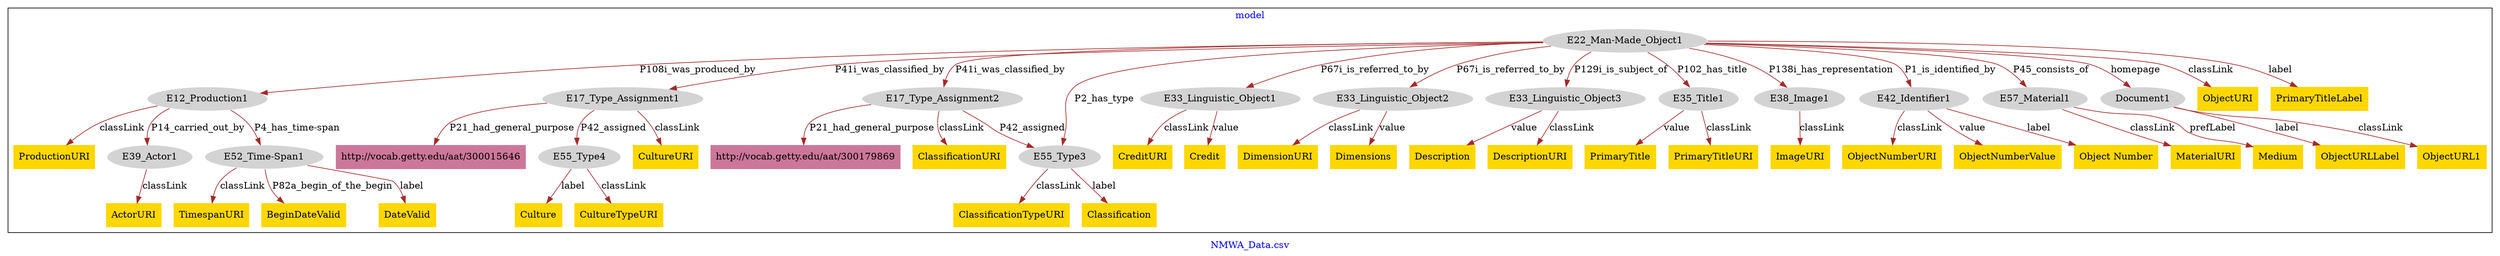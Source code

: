 digraph n0 {
fontcolor="blue"
remincross="true"
label="NMWA_Data.csv"
subgraph cluster {
label="model"
n2[style="filled",color="white",fillcolor="lightgray",label="E12_Production1"];
n3[style="filled",color="white",fillcolor="lightgray",label="E39_Actor1"];
n4[style="filled",color="white",fillcolor="lightgray",label="E52_Time-Span1"];
n5[style="filled",color="white",fillcolor="lightgray",label="E17_Type_Assignment1"];
n6[style="filled",color="white",fillcolor="lightgray",label="E55_Type4"];
n7[style="filled",color="white",fillcolor="lightgray",label="E17_Type_Assignment2"];
n8[style="filled",color="white",fillcolor="lightgray",label="E55_Type3"];
n9[style="filled",color="white",fillcolor="lightgray",label="E22_Man-Made_Object1"];
n10[style="filled",color="white",fillcolor="lightgray",label="E33_Linguistic_Object1"];
n11[style="filled",color="white",fillcolor="lightgray",label="E33_Linguistic_Object2"];
n12[style="filled",color="white",fillcolor="lightgray",label="E33_Linguistic_Object3"];
n13[style="filled",color="white",fillcolor="lightgray",label="E35_Title1"];
n14[style="filled",color="white",fillcolor="lightgray",label="E38_Image1"];
n15[style="filled",color="white",fillcolor="lightgray",label="E42_Identifier1"];
n16[style="filled",color="white",fillcolor="lightgray",label="E57_Material1"];
n17[style="filled",color="white",fillcolor="lightgray",label="Document1"];
n18[shape="plaintext",style="filled",fillcolor="gold",label="ClassificationTypeURI"];
n19[shape="plaintext",style="filled",fillcolor="gold",label="ActorURI"];
n20[shape="plaintext",style="filled",fillcolor="gold",label="ObjectURI"];
n21[shape="plaintext",style="filled",fillcolor="gold",label="ObjectURLLabel"];
n22[shape="plaintext",style="filled",fillcolor="gold",label="CultureURI"];
n23[shape="plaintext",style="filled",fillcolor="gold",label="BeginDateValid"];
n24[shape="plaintext",style="filled",fillcolor="gold",label="MaterialURI"];
n25[shape="plaintext",style="filled",fillcolor="gold",label="DimensionURI"];
n26[shape="plaintext",style="filled",fillcolor="gold",label="Description"];
n27[shape="plaintext",style="filled",fillcolor="gold",label="Dimensions"];
n28[shape="plaintext",style="filled",fillcolor="gold",label="Medium"];
n29[shape="plaintext",style="filled",fillcolor="gold",label="ImageURI"];
n30[shape="plaintext",style="filled",fillcolor="gold",label="PrimaryTitleLabel"];
n31[shape="plaintext",style="filled",fillcolor="gold",label="ProductionURI"];
n32[shape="plaintext",style="filled",fillcolor="gold",label="DateValid"];
n33[shape="plaintext",style="filled",fillcolor="gold",label="ObjectNumberValue"];
n34[shape="plaintext",style="filled",fillcolor="gold",label="CreditURI"];
n35[shape="plaintext",style="filled",fillcolor="gold",label="PrimaryTitle"];
n36[shape="plaintext",style="filled",fillcolor="gold",label="Object Number"];
n37[shape="plaintext",style="filled",fillcolor="gold",label="ObjectURL1"];
n38[shape="plaintext",style="filled",fillcolor="gold",label="ClassificationURI"];
n39[shape="plaintext",style="filled",fillcolor="gold",label="ObjectNumberURI"];
n40[shape="plaintext",style="filled",fillcolor="gold",label="TimespanURI"];
n41[shape="plaintext",style="filled",fillcolor="gold",label="Classification"];
n42[shape="plaintext",style="filled",fillcolor="gold",label="Culture"];
n43[shape="plaintext",style="filled",fillcolor="gold",label="Credit"];
n44[shape="plaintext",style="filled",fillcolor="gold",label="PrimaryTitleURI"];
n45[shape="plaintext",style="filled",fillcolor="gold",label="DescriptionURI"];
n46[shape="plaintext",style="filled",fillcolor="gold",label="CultureTypeURI"];
n47[shape="plaintext",style="filled",fillcolor="#CC7799",label="http://vocab.getty.edu/aat/300179869"];
n48[shape="plaintext",style="filled",fillcolor="#CC7799",label="http://vocab.getty.edu/aat/300015646"];
}
n2 -> n3[color="brown",fontcolor="black",label="P14_carried_out_by"]
n2 -> n4[color="brown",fontcolor="black",label="P4_has_time-span"]
n5 -> n6[color="brown",fontcolor="black",label="P42_assigned"]
n7 -> n8[color="brown",fontcolor="black",label="P42_assigned"]
n9 -> n2[color="brown",fontcolor="black",label="P108i_was_produced_by"]
n9 -> n5[color="brown",fontcolor="black",label="P41i_was_classified_by"]
n9 -> n7[color="brown",fontcolor="black",label="P41i_was_classified_by"]
n9 -> n10[color="brown",fontcolor="black",label="P67i_is_referred_to_by"]
n9 -> n11[color="brown",fontcolor="black",label="P67i_is_referred_to_by"]
n9 -> n12[color="brown",fontcolor="black",label="P129i_is_subject_of"]
n9 -> n13[color="brown",fontcolor="black",label="P102_has_title"]
n9 -> n14[color="brown",fontcolor="black",label="P138i_has_representation"]
n9 -> n15[color="brown",fontcolor="black",label="P1_is_identified_by"]
n9 -> n16[color="brown",fontcolor="black",label="P45_consists_of"]
n9 -> n17[color="brown",fontcolor="black",label="homepage"]
n8 -> n18[color="brown",fontcolor="black",label="classLink"]
n3 -> n19[color="brown",fontcolor="black",label="classLink"]
n9 -> n20[color="brown",fontcolor="black",label="classLink"]
n17 -> n21[color="brown",fontcolor="black",label="label"]
n5 -> n22[color="brown",fontcolor="black",label="classLink"]
n4 -> n23[color="brown",fontcolor="black",label="P82a_begin_of_the_begin"]
n16 -> n24[color="brown",fontcolor="black",label="classLink"]
n11 -> n25[color="brown",fontcolor="black",label="classLink"]
n12 -> n26[color="brown",fontcolor="black",label="value"]
n11 -> n27[color="brown",fontcolor="black",label="value"]
n16 -> n28[color="brown",fontcolor="black",label="prefLabel"]
n14 -> n29[color="brown",fontcolor="black",label="classLink"]
n9 -> n30[color="brown",fontcolor="black",label="label"]
n2 -> n31[color="brown",fontcolor="black",label="classLink"]
n4 -> n32[color="brown",fontcolor="black",label="label"]
n15 -> n33[color="brown",fontcolor="black",label="value"]
n10 -> n34[color="brown",fontcolor="black",label="classLink"]
n13 -> n35[color="brown",fontcolor="black",label="value"]
n15 -> n36[color="brown",fontcolor="black",label="label"]
n17 -> n37[color="brown",fontcolor="black",label="classLink"]
n7 -> n38[color="brown",fontcolor="black",label="classLink"]
n15 -> n39[color="brown",fontcolor="black",label="classLink"]
n4 -> n40[color="brown",fontcolor="black",label="classLink"]
n8 -> n41[color="brown",fontcolor="black",label="label"]
n6 -> n42[color="brown",fontcolor="black",label="label"]
n10 -> n43[color="brown",fontcolor="black",label="value"]
n13 -> n44[color="brown",fontcolor="black",label="classLink"]
n12 -> n45[color="brown",fontcolor="black",label="classLink"]
n6 -> n46[color="brown",fontcolor="black",label="classLink"]
n7 -> n47[color="brown",fontcolor="black",label="P21_had_general_purpose"]
n5 -> n48[color="brown",fontcolor="black",label="P21_had_general_purpose"]
n9 -> n8[color="brown",fontcolor="black",label="P2_has_type"]
}
